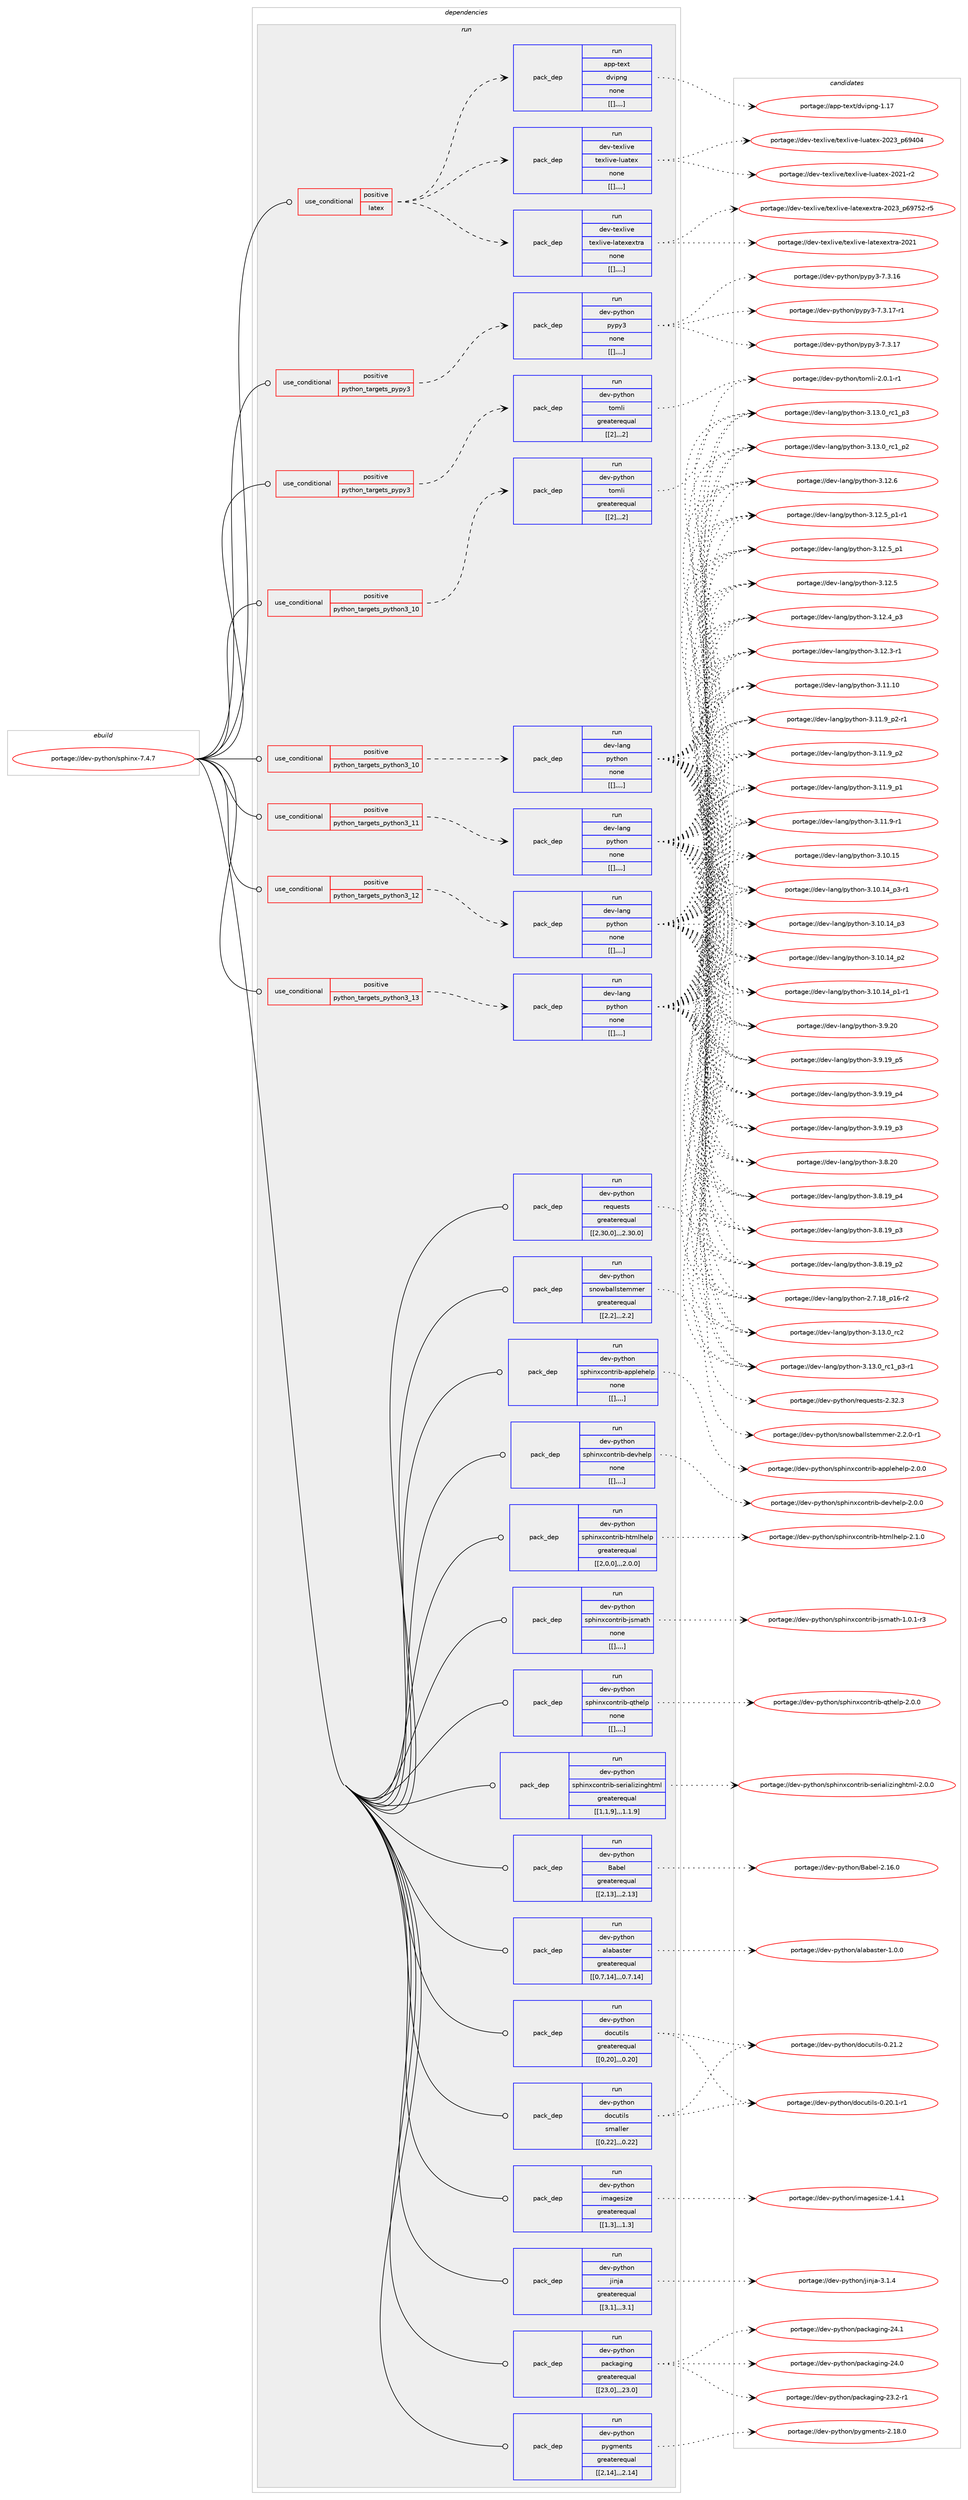 digraph prolog {

# *************
# Graph options
# *************

newrank=true;
concentrate=true;
compound=true;
graph [rankdir=LR,fontname=Helvetica,fontsize=10,ranksep=1.5];#, ranksep=2.5, nodesep=0.2];
edge  [arrowhead=vee];
node  [fontname=Helvetica,fontsize=10];

# **********
# The ebuild
# **********

subgraph cluster_leftcol {
color=gray;
label=<<i>ebuild</i>>;
id [label="portage://dev-python/sphinx-7.4.7", color=red, width=4, href="../dev-python/sphinx-7.4.7.svg"];
}

# ****************
# The dependencies
# ****************

subgraph cluster_midcol {
color=gray;
label=<<i>dependencies</i>>;
subgraph cluster_compile {
fillcolor="#eeeeee";
style=filled;
label=<<i>compile</i>>;
}
subgraph cluster_compileandrun {
fillcolor="#eeeeee";
style=filled;
label=<<i>compile and run</i>>;
}
subgraph cluster_run {
fillcolor="#eeeeee";
style=filled;
label=<<i>run</i>>;
subgraph cond40762 {
dependency165894 [label=<<TABLE BORDER="0" CELLBORDER="1" CELLSPACING="0" CELLPADDING="4"><TR><TD ROWSPAN="3" CELLPADDING="10">use_conditional</TD></TR><TR><TD>positive</TD></TR><TR><TD>latex</TD></TR></TABLE>>, shape=none, color=red];
subgraph pack123871 {
dependency165895 [label=<<TABLE BORDER="0" CELLBORDER="1" CELLSPACING="0" CELLPADDING="4" WIDTH="220"><TR><TD ROWSPAN="6" CELLPADDING="30">pack_dep</TD></TR><TR><TD WIDTH="110">run</TD></TR><TR><TD>dev-texlive</TD></TR><TR><TD>texlive-latexextra</TD></TR><TR><TD>none</TD></TR><TR><TD>[[],,,,]</TD></TR></TABLE>>, shape=none, color=blue];
}
dependency165894:e -> dependency165895:w [weight=20,style="dashed",arrowhead="vee"];
subgraph pack123872 {
dependency165896 [label=<<TABLE BORDER="0" CELLBORDER="1" CELLSPACING="0" CELLPADDING="4" WIDTH="220"><TR><TD ROWSPAN="6" CELLPADDING="30">pack_dep</TD></TR><TR><TD WIDTH="110">run</TD></TR><TR><TD>dev-texlive</TD></TR><TR><TD>texlive-luatex</TD></TR><TR><TD>none</TD></TR><TR><TD>[[],,,,]</TD></TR></TABLE>>, shape=none, color=blue];
}
dependency165894:e -> dependency165896:w [weight=20,style="dashed",arrowhead="vee"];
subgraph pack123873 {
dependency165897 [label=<<TABLE BORDER="0" CELLBORDER="1" CELLSPACING="0" CELLPADDING="4" WIDTH="220"><TR><TD ROWSPAN="6" CELLPADDING="30">pack_dep</TD></TR><TR><TD WIDTH="110">run</TD></TR><TR><TD>app-text</TD></TR><TR><TD>dvipng</TD></TR><TR><TD>none</TD></TR><TR><TD>[[],,,,]</TD></TR></TABLE>>, shape=none, color=blue];
}
dependency165894:e -> dependency165897:w [weight=20,style="dashed",arrowhead="vee"];
}
id:e -> dependency165894:w [weight=20,style="solid",arrowhead="odot"];
subgraph cond40763 {
dependency165898 [label=<<TABLE BORDER="0" CELLBORDER="1" CELLSPACING="0" CELLPADDING="4"><TR><TD ROWSPAN="3" CELLPADDING="10">use_conditional</TD></TR><TR><TD>positive</TD></TR><TR><TD>python_targets_pypy3</TD></TR></TABLE>>, shape=none, color=red];
subgraph pack123874 {
dependency165899 [label=<<TABLE BORDER="0" CELLBORDER="1" CELLSPACING="0" CELLPADDING="4" WIDTH="220"><TR><TD ROWSPAN="6" CELLPADDING="30">pack_dep</TD></TR><TR><TD WIDTH="110">run</TD></TR><TR><TD>dev-python</TD></TR><TR><TD>pypy3</TD></TR><TR><TD>none</TD></TR><TR><TD>[[],,,,]</TD></TR></TABLE>>, shape=none, color=blue];
}
dependency165898:e -> dependency165899:w [weight=20,style="dashed",arrowhead="vee"];
}
id:e -> dependency165898:w [weight=20,style="solid",arrowhead="odot"];
subgraph cond40764 {
dependency165900 [label=<<TABLE BORDER="0" CELLBORDER="1" CELLSPACING="0" CELLPADDING="4"><TR><TD ROWSPAN="3" CELLPADDING="10">use_conditional</TD></TR><TR><TD>positive</TD></TR><TR><TD>python_targets_pypy3</TD></TR></TABLE>>, shape=none, color=red];
subgraph pack123875 {
dependency165901 [label=<<TABLE BORDER="0" CELLBORDER="1" CELLSPACING="0" CELLPADDING="4" WIDTH="220"><TR><TD ROWSPAN="6" CELLPADDING="30">pack_dep</TD></TR><TR><TD WIDTH="110">run</TD></TR><TR><TD>dev-python</TD></TR><TR><TD>tomli</TD></TR><TR><TD>greaterequal</TD></TR><TR><TD>[[2],,,2]</TD></TR></TABLE>>, shape=none, color=blue];
}
dependency165900:e -> dependency165901:w [weight=20,style="dashed",arrowhead="vee"];
}
id:e -> dependency165900:w [weight=20,style="solid",arrowhead="odot"];
subgraph cond40765 {
dependency165902 [label=<<TABLE BORDER="0" CELLBORDER="1" CELLSPACING="0" CELLPADDING="4"><TR><TD ROWSPAN="3" CELLPADDING="10">use_conditional</TD></TR><TR><TD>positive</TD></TR><TR><TD>python_targets_python3_10</TD></TR></TABLE>>, shape=none, color=red];
subgraph pack123876 {
dependency165903 [label=<<TABLE BORDER="0" CELLBORDER="1" CELLSPACING="0" CELLPADDING="4" WIDTH="220"><TR><TD ROWSPAN="6" CELLPADDING="30">pack_dep</TD></TR><TR><TD WIDTH="110">run</TD></TR><TR><TD>dev-lang</TD></TR><TR><TD>python</TD></TR><TR><TD>none</TD></TR><TR><TD>[[],,,,]</TD></TR></TABLE>>, shape=none, color=blue];
}
dependency165902:e -> dependency165903:w [weight=20,style="dashed",arrowhead="vee"];
}
id:e -> dependency165902:w [weight=20,style="solid",arrowhead="odot"];
subgraph cond40766 {
dependency165904 [label=<<TABLE BORDER="0" CELLBORDER="1" CELLSPACING="0" CELLPADDING="4"><TR><TD ROWSPAN="3" CELLPADDING="10">use_conditional</TD></TR><TR><TD>positive</TD></TR><TR><TD>python_targets_python3_10</TD></TR></TABLE>>, shape=none, color=red];
subgraph pack123877 {
dependency165905 [label=<<TABLE BORDER="0" CELLBORDER="1" CELLSPACING="0" CELLPADDING="4" WIDTH="220"><TR><TD ROWSPAN="6" CELLPADDING="30">pack_dep</TD></TR><TR><TD WIDTH="110">run</TD></TR><TR><TD>dev-python</TD></TR><TR><TD>tomli</TD></TR><TR><TD>greaterequal</TD></TR><TR><TD>[[2],,,2]</TD></TR></TABLE>>, shape=none, color=blue];
}
dependency165904:e -> dependency165905:w [weight=20,style="dashed",arrowhead="vee"];
}
id:e -> dependency165904:w [weight=20,style="solid",arrowhead="odot"];
subgraph cond40767 {
dependency165906 [label=<<TABLE BORDER="0" CELLBORDER="1" CELLSPACING="0" CELLPADDING="4"><TR><TD ROWSPAN="3" CELLPADDING="10">use_conditional</TD></TR><TR><TD>positive</TD></TR><TR><TD>python_targets_python3_11</TD></TR></TABLE>>, shape=none, color=red];
subgraph pack123878 {
dependency165907 [label=<<TABLE BORDER="0" CELLBORDER="1" CELLSPACING="0" CELLPADDING="4" WIDTH="220"><TR><TD ROWSPAN="6" CELLPADDING="30">pack_dep</TD></TR><TR><TD WIDTH="110">run</TD></TR><TR><TD>dev-lang</TD></TR><TR><TD>python</TD></TR><TR><TD>none</TD></TR><TR><TD>[[],,,,]</TD></TR></TABLE>>, shape=none, color=blue];
}
dependency165906:e -> dependency165907:w [weight=20,style="dashed",arrowhead="vee"];
}
id:e -> dependency165906:w [weight=20,style="solid",arrowhead="odot"];
subgraph cond40768 {
dependency165908 [label=<<TABLE BORDER="0" CELLBORDER="1" CELLSPACING="0" CELLPADDING="4"><TR><TD ROWSPAN="3" CELLPADDING="10">use_conditional</TD></TR><TR><TD>positive</TD></TR><TR><TD>python_targets_python3_12</TD></TR></TABLE>>, shape=none, color=red];
subgraph pack123879 {
dependency165909 [label=<<TABLE BORDER="0" CELLBORDER="1" CELLSPACING="0" CELLPADDING="4" WIDTH="220"><TR><TD ROWSPAN="6" CELLPADDING="30">pack_dep</TD></TR><TR><TD WIDTH="110">run</TD></TR><TR><TD>dev-lang</TD></TR><TR><TD>python</TD></TR><TR><TD>none</TD></TR><TR><TD>[[],,,,]</TD></TR></TABLE>>, shape=none, color=blue];
}
dependency165908:e -> dependency165909:w [weight=20,style="dashed",arrowhead="vee"];
}
id:e -> dependency165908:w [weight=20,style="solid",arrowhead="odot"];
subgraph cond40769 {
dependency165910 [label=<<TABLE BORDER="0" CELLBORDER="1" CELLSPACING="0" CELLPADDING="4"><TR><TD ROWSPAN="3" CELLPADDING="10">use_conditional</TD></TR><TR><TD>positive</TD></TR><TR><TD>python_targets_python3_13</TD></TR></TABLE>>, shape=none, color=red];
subgraph pack123880 {
dependency165911 [label=<<TABLE BORDER="0" CELLBORDER="1" CELLSPACING="0" CELLPADDING="4" WIDTH="220"><TR><TD ROWSPAN="6" CELLPADDING="30">pack_dep</TD></TR><TR><TD WIDTH="110">run</TD></TR><TR><TD>dev-lang</TD></TR><TR><TD>python</TD></TR><TR><TD>none</TD></TR><TR><TD>[[],,,,]</TD></TR></TABLE>>, shape=none, color=blue];
}
dependency165910:e -> dependency165911:w [weight=20,style="dashed",arrowhead="vee"];
}
id:e -> dependency165910:w [weight=20,style="solid",arrowhead="odot"];
subgraph pack123881 {
dependency165912 [label=<<TABLE BORDER="0" CELLBORDER="1" CELLSPACING="0" CELLPADDING="4" WIDTH="220"><TR><TD ROWSPAN="6" CELLPADDING="30">pack_dep</TD></TR><TR><TD WIDTH="110">run</TD></TR><TR><TD>dev-python</TD></TR><TR><TD>Babel</TD></TR><TR><TD>greaterequal</TD></TR><TR><TD>[[2,13],,,2.13]</TD></TR></TABLE>>, shape=none, color=blue];
}
id:e -> dependency165912:w [weight=20,style="solid",arrowhead="odot"];
subgraph pack123882 {
dependency165913 [label=<<TABLE BORDER="0" CELLBORDER="1" CELLSPACING="0" CELLPADDING="4" WIDTH="220"><TR><TD ROWSPAN="6" CELLPADDING="30">pack_dep</TD></TR><TR><TD WIDTH="110">run</TD></TR><TR><TD>dev-python</TD></TR><TR><TD>alabaster</TD></TR><TR><TD>greaterequal</TD></TR><TR><TD>[[0,7,14],,,0.7.14]</TD></TR></TABLE>>, shape=none, color=blue];
}
id:e -> dependency165913:w [weight=20,style="solid",arrowhead="odot"];
subgraph pack123883 {
dependency165914 [label=<<TABLE BORDER="0" CELLBORDER="1" CELLSPACING="0" CELLPADDING="4" WIDTH="220"><TR><TD ROWSPAN="6" CELLPADDING="30">pack_dep</TD></TR><TR><TD WIDTH="110">run</TD></TR><TR><TD>dev-python</TD></TR><TR><TD>docutils</TD></TR><TR><TD>greaterequal</TD></TR><TR><TD>[[0,20],,,0.20]</TD></TR></TABLE>>, shape=none, color=blue];
}
id:e -> dependency165914:w [weight=20,style="solid",arrowhead="odot"];
subgraph pack123884 {
dependency165915 [label=<<TABLE BORDER="0" CELLBORDER="1" CELLSPACING="0" CELLPADDING="4" WIDTH="220"><TR><TD ROWSPAN="6" CELLPADDING="30">pack_dep</TD></TR><TR><TD WIDTH="110">run</TD></TR><TR><TD>dev-python</TD></TR><TR><TD>docutils</TD></TR><TR><TD>smaller</TD></TR><TR><TD>[[0,22],,,0.22]</TD></TR></TABLE>>, shape=none, color=blue];
}
id:e -> dependency165915:w [weight=20,style="solid",arrowhead="odot"];
subgraph pack123885 {
dependency165916 [label=<<TABLE BORDER="0" CELLBORDER="1" CELLSPACING="0" CELLPADDING="4" WIDTH="220"><TR><TD ROWSPAN="6" CELLPADDING="30">pack_dep</TD></TR><TR><TD WIDTH="110">run</TD></TR><TR><TD>dev-python</TD></TR><TR><TD>imagesize</TD></TR><TR><TD>greaterequal</TD></TR><TR><TD>[[1,3],,,1.3]</TD></TR></TABLE>>, shape=none, color=blue];
}
id:e -> dependency165916:w [weight=20,style="solid",arrowhead="odot"];
subgraph pack123886 {
dependency165917 [label=<<TABLE BORDER="0" CELLBORDER="1" CELLSPACING="0" CELLPADDING="4" WIDTH="220"><TR><TD ROWSPAN="6" CELLPADDING="30">pack_dep</TD></TR><TR><TD WIDTH="110">run</TD></TR><TR><TD>dev-python</TD></TR><TR><TD>jinja</TD></TR><TR><TD>greaterequal</TD></TR><TR><TD>[[3,1],,,3.1]</TD></TR></TABLE>>, shape=none, color=blue];
}
id:e -> dependency165917:w [weight=20,style="solid",arrowhead="odot"];
subgraph pack123887 {
dependency165918 [label=<<TABLE BORDER="0" CELLBORDER="1" CELLSPACING="0" CELLPADDING="4" WIDTH="220"><TR><TD ROWSPAN="6" CELLPADDING="30">pack_dep</TD></TR><TR><TD WIDTH="110">run</TD></TR><TR><TD>dev-python</TD></TR><TR><TD>packaging</TD></TR><TR><TD>greaterequal</TD></TR><TR><TD>[[23,0],,,23.0]</TD></TR></TABLE>>, shape=none, color=blue];
}
id:e -> dependency165918:w [weight=20,style="solid",arrowhead="odot"];
subgraph pack123888 {
dependency165919 [label=<<TABLE BORDER="0" CELLBORDER="1" CELLSPACING="0" CELLPADDING="4" WIDTH="220"><TR><TD ROWSPAN="6" CELLPADDING="30">pack_dep</TD></TR><TR><TD WIDTH="110">run</TD></TR><TR><TD>dev-python</TD></TR><TR><TD>pygments</TD></TR><TR><TD>greaterequal</TD></TR><TR><TD>[[2,14],,,2.14]</TD></TR></TABLE>>, shape=none, color=blue];
}
id:e -> dependency165919:w [weight=20,style="solid",arrowhead="odot"];
subgraph pack123889 {
dependency165920 [label=<<TABLE BORDER="0" CELLBORDER="1" CELLSPACING="0" CELLPADDING="4" WIDTH="220"><TR><TD ROWSPAN="6" CELLPADDING="30">pack_dep</TD></TR><TR><TD WIDTH="110">run</TD></TR><TR><TD>dev-python</TD></TR><TR><TD>requests</TD></TR><TR><TD>greaterequal</TD></TR><TR><TD>[[2,30,0],,,2.30.0]</TD></TR></TABLE>>, shape=none, color=blue];
}
id:e -> dependency165920:w [weight=20,style="solid",arrowhead="odot"];
subgraph pack123890 {
dependency165921 [label=<<TABLE BORDER="0" CELLBORDER="1" CELLSPACING="0" CELLPADDING="4" WIDTH="220"><TR><TD ROWSPAN="6" CELLPADDING="30">pack_dep</TD></TR><TR><TD WIDTH="110">run</TD></TR><TR><TD>dev-python</TD></TR><TR><TD>snowballstemmer</TD></TR><TR><TD>greaterequal</TD></TR><TR><TD>[[2,2],,,2.2]</TD></TR></TABLE>>, shape=none, color=blue];
}
id:e -> dependency165921:w [weight=20,style="solid",arrowhead="odot"];
subgraph pack123891 {
dependency165922 [label=<<TABLE BORDER="0" CELLBORDER="1" CELLSPACING="0" CELLPADDING="4" WIDTH="220"><TR><TD ROWSPAN="6" CELLPADDING="30">pack_dep</TD></TR><TR><TD WIDTH="110">run</TD></TR><TR><TD>dev-python</TD></TR><TR><TD>sphinxcontrib-applehelp</TD></TR><TR><TD>none</TD></TR><TR><TD>[[],,,,]</TD></TR></TABLE>>, shape=none, color=blue];
}
id:e -> dependency165922:w [weight=20,style="solid",arrowhead="odot"];
subgraph pack123892 {
dependency165923 [label=<<TABLE BORDER="0" CELLBORDER="1" CELLSPACING="0" CELLPADDING="4" WIDTH="220"><TR><TD ROWSPAN="6" CELLPADDING="30">pack_dep</TD></TR><TR><TD WIDTH="110">run</TD></TR><TR><TD>dev-python</TD></TR><TR><TD>sphinxcontrib-devhelp</TD></TR><TR><TD>none</TD></TR><TR><TD>[[],,,,]</TD></TR></TABLE>>, shape=none, color=blue];
}
id:e -> dependency165923:w [weight=20,style="solid",arrowhead="odot"];
subgraph pack123893 {
dependency165924 [label=<<TABLE BORDER="0" CELLBORDER="1" CELLSPACING="0" CELLPADDING="4" WIDTH="220"><TR><TD ROWSPAN="6" CELLPADDING="30">pack_dep</TD></TR><TR><TD WIDTH="110">run</TD></TR><TR><TD>dev-python</TD></TR><TR><TD>sphinxcontrib-htmlhelp</TD></TR><TR><TD>greaterequal</TD></TR><TR><TD>[[2,0,0],,,2.0.0]</TD></TR></TABLE>>, shape=none, color=blue];
}
id:e -> dependency165924:w [weight=20,style="solid",arrowhead="odot"];
subgraph pack123894 {
dependency165925 [label=<<TABLE BORDER="0" CELLBORDER="1" CELLSPACING="0" CELLPADDING="4" WIDTH="220"><TR><TD ROWSPAN="6" CELLPADDING="30">pack_dep</TD></TR><TR><TD WIDTH="110">run</TD></TR><TR><TD>dev-python</TD></TR><TR><TD>sphinxcontrib-jsmath</TD></TR><TR><TD>none</TD></TR><TR><TD>[[],,,,]</TD></TR></TABLE>>, shape=none, color=blue];
}
id:e -> dependency165925:w [weight=20,style="solid",arrowhead="odot"];
subgraph pack123895 {
dependency165926 [label=<<TABLE BORDER="0" CELLBORDER="1" CELLSPACING="0" CELLPADDING="4" WIDTH="220"><TR><TD ROWSPAN="6" CELLPADDING="30">pack_dep</TD></TR><TR><TD WIDTH="110">run</TD></TR><TR><TD>dev-python</TD></TR><TR><TD>sphinxcontrib-qthelp</TD></TR><TR><TD>none</TD></TR><TR><TD>[[],,,,]</TD></TR></TABLE>>, shape=none, color=blue];
}
id:e -> dependency165926:w [weight=20,style="solid",arrowhead="odot"];
subgraph pack123896 {
dependency165927 [label=<<TABLE BORDER="0" CELLBORDER="1" CELLSPACING="0" CELLPADDING="4" WIDTH="220"><TR><TD ROWSPAN="6" CELLPADDING="30">pack_dep</TD></TR><TR><TD WIDTH="110">run</TD></TR><TR><TD>dev-python</TD></TR><TR><TD>sphinxcontrib-serializinghtml</TD></TR><TR><TD>greaterequal</TD></TR><TR><TD>[[1,1,9],,,1.1.9]</TD></TR></TABLE>>, shape=none, color=blue];
}
id:e -> dependency165927:w [weight=20,style="solid",arrowhead="odot"];
}
}

# **************
# The candidates
# **************

subgraph cluster_choices {
rank=same;
color=gray;
label=<<i>candidates</i>>;

subgraph choice123871 {
color=black;
nodesep=1;
choice100101118451161011201081051181014711610112010810511810145108971161011201011201161149745504850519511254575553504511453 [label="portage://dev-texlive/texlive-latexextra-2023_p69752-r5", color=red, width=4,href="../dev-texlive/texlive-latexextra-2023_p69752-r5.svg"];
choice10010111845116101120108105118101471161011201081051181014510897116101120101120116114974550485049 [label="portage://dev-texlive/texlive-latexextra-2021", color=red, width=4,href="../dev-texlive/texlive-latexextra-2021.svg"];
dependency165895:e -> choice100101118451161011201081051181014711610112010810511810145108971161011201011201161149745504850519511254575553504511453:w [style=dotted,weight="100"];
dependency165895:e -> choice10010111845116101120108105118101471161011201081051181014510897116101120101120116114974550485049:w [style=dotted,weight="100"];
}
subgraph choice123872 {
color=black;
nodesep=1;
choice100101118451161011201081051181014711610112010810511810145108117971161011204550485051951125457524852 [label="portage://dev-texlive/texlive-luatex-2023_p69404", color=red, width=4,href="../dev-texlive/texlive-luatex-2023_p69404.svg"];
choice1001011184511610112010810511810147116101120108105118101451081179711610112045504850494511450 [label="portage://dev-texlive/texlive-luatex-2021-r2", color=red, width=4,href="../dev-texlive/texlive-luatex-2021-r2.svg"];
dependency165896:e -> choice100101118451161011201081051181014711610112010810511810145108117971161011204550485051951125457524852:w [style=dotted,weight="100"];
dependency165896:e -> choice1001011184511610112010810511810147116101120108105118101451081179711610112045504850494511450:w [style=dotted,weight="100"];
}
subgraph choice123873 {
color=black;
nodesep=1;
choice9711211245116101120116471001181051121101034549464955 [label="portage://app-text/dvipng-1.17", color=red, width=4,href="../app-text/dvipng-1.17.svg"];
dependency165897:e -> choice9711211245116101120116471001181051121101034549464955:w [style=dotted,weight="100"];
}
subgraph choice123874 {
color=black;
nodesep=1;
choice100101118451121211161041111104711212111212151455546514649554511449 [label="portage://dev-python/pypy3-7.3.17-r1", color=red, width=4,href="../dev-python/pypy3-7.3.17-r1.svg"];
choice10010111845112121116104111110471121211121215145554651464955 [label="portage://dev-python/pypy3-7.3.17", color=red, width=4,href="../dev-python/pypy3-7.3.17.svg"];
choice10010111845112121116104111110471121211121215145554651464954 [label="portage://dev-python/pypy3-7.3.16", color=red, width=4,href="../dev-python/pypy3-7.3.16.svg"];
dependency165899:e -> choice100101118451121211161041111104711212111212151455546514649554511449:w [style=dotted,weight="100"];
dependency165899:e -> choice10010111845112121116104111110471121211121215145554651464955:w [style=dotted,weight="100"];
dependency165899:e -> choice10010111845112121116104111110471121211121215145554651464954:w [style=dotted,weight="100"];
}
subgraph choice123875 {
color=black;
nodesep=1;
choice10010111845112121116104111110471161111091081054550464846494511449 [label="portage://dev-python/tomli-2.0.1-r1", color=red, width=4,href="../dev-python/tomli-2.0.1-r1.svg"];
dependency165901:e -> choice10010111845112121116104111110471161111091081054550464846494511449:w [style=dotted,weight="100"];
}
subgraph choice123876 {
color=black;
nodesep=1;
choice10010111845108971101034711212111610411111045514649514648951149950 [label="portage://dev-lang/python-3.13.0_rc2", color=red, width=4,href="../dev-lang/python-3.13.0_rc2.svg"];
choice1001011184510897110103471121211161041111104551464951464895114994995112514511449 [label="portage://dev-lang/python-3.13.0_rc1_p3-r1", color=red, width=4,href="../dev-lang/python-3.13.0_rc1_p3-r1.svg"];
choice100101118451089711010347112121116104111110455146495146489511499499511251 [label="portage://dev-lang/python-3.13.0_rc1_p3", color=red, width=4,href="../dev-lang/python-3.13.0_rc1_p3.svg"];
choice100101118451089711010347112121116104111110455146495146489511499499511250 [label="portage://dev-lang/python-3.13.0_rc1_p2", color=red, width=4,href="../dev-lang/python-3.13.0_rc1_p2.svg"];
choice10010111845108971101034711212111610411111045514649504654 [label="portage://dev-lang/python-3.12.6", color=red, width=4,href="../dev-lang/python-3.12.6.svg"];
choice1001011184510897110103471121211161041111104551464950465395112494511449 [label="portage://dev-lang/python-3.12.5_p1-r1", color=red, width=4,href="../dev-lang/python-3.12.5_p1-r1.svg"];
choice100101118451089711010347112121116104111110455146495046539511249 [label="portage://dev-lang/python-3.12.5_p1", color=red, width=4,href="../dev-lang/python-3.12.5_p1.svg"];
choice10010111845108971101034711212111610411111045514649504653 [label="portage://dev-lang/python-3.12.5", color=red, width=4,href="../dev-lang/python-3.12.5.svg"];
choice100101118451089711010347112121116104111110455146495046529511251 [label="portage://dev-lang/python-3.12.4_p3", color=red, width=4,href="../dev-lang/python-3.12.4_p3.svg"];
choice100101118451089711010347112121116104111110455146495046514511449 [label="portage://dev-lang/python-3.12.3-r1", color=red, width=4,href="../dev-lang/python-3.12.3-r1.svg"];
choice1001011184510897110103471121211161041111104551464949464948 [label="portage://dev-lang/python-3.11.10", color=red, width=4,href="../dev-lang/python-3.11.10.svg"];
choice1001011184510897110103471121211161041111104551464949465795112504511449 [label="portage://dev-lang/python-3.11.9_p2-r1", color=red, width=4,href="../dev-lang/python-3.11.9_p2-r1.svg"];
choice100101118451089711010347112121116104111110455146494946579511250 [label="portage://dev-lang/python-3.11.9_p2", color=red, width=4,href="../dev-lang/python-3.11.9_p2.svg"];
choice100101118451089711010347112121116104111110455146494946579511249 [label="portage://dev-lang/python-3.11.9_p1", color=red, width=4,href="../dev-lang/python-3.11.9_p1.svg"];
choice100101118451089711010347112121116104111110455146494946574511449 [label="portage://dev-lang/python-3.11.9-r1", color=red, width=4,href="../dev-lang/python-3.11.9-r1.svg"];
choice1001011184510897110103471121211161041111104551464948464953 [label="portage://dev-lang/python-3.10.15", color=red, width=4,href="../dev-lang/python-3.10.15.svg"];
choice100101118451089711010347112121116104111110455146494846495295112514511449 [label="portage://dev-lang/python-3.10.14_p3-r1", color=red, width=4,href="../dev-lang/python-3.10.14_p3-r1.svg"];
choice10010111845108971101034711212111610411111045514649484649529511251 [label="portage://dev-lang/python-3.10.14_p3", color=red, width=4,href="../dev-lang/python-3.10.14_p3.svg"];
choice10010111845108971101034711212111610411111045514649484649529511250 [label="portage://dev-lang/python-3.10.14_p2", color=red, width=4,href="../dev-lang/python-3.10.14_p2.svg"];
choice100101118451089711010347112121116104111110455146494846495295112494511449 [label="portage://dev-lang/python-3.10.14_p1-r1", color=red, width=4,href="../dev-lang/python-3.10.14_p1-r1.svg"];
choice10010111845108971101034711212111610411111045514657465048 [label="portage://dev-lang/python-3.9.20", color=red, width=4,href="../dev-lang/python-3.9.20.svg"];
choice100101118451089711010347112121116104111110455146574649579511253 [label="portage://dev-lang/python-3.9.19_p5", color=red, width=4,href="../dev-lang/python-3.9.19_p5.svg"];
choice100101118451089711010347112121116104111110455146574649579511252 [label="portage://dev-lang/python-3.9.19_p4", color=red, width=4,href="../dev-lang/python-3.9.19_p4.svg"];
choice100101118451089711010347112121116104111110455146574649579511251 [label="portage://dev-lang/python-3.9.19_p3", color=red, width=4,href="../dev-lang/python-3.9.19_p3.svg"];
choice10010111845108971101034711212111610411111045514656465048 [label="portage://dev-lang/python-3.8.20", color=red, width=4,href="../dev-lang/python-3.8.20.svg"];
choice100101118451089711010347112121116104111110455146564649579511252 [label="portage://dev-lang/python-3.8.19_p4", color=red, width=4,href="../dev-lang/python-3.8.19_p4.svg"];
choice100101118451089711010347112121116104111110455146564649579511251 [label="portage://dev-lang/python-3.8.19_p3", color=red, width=4,href="../dev-lang/python-3.8.19_p3.svg"];
choice100101118451089711010347112121116104111110455146564649579511250 [label="portage://dev-lang/python-3.8.19_p2", color=red, width=4,href="../dev-lang/python-3.8.19_p2.svg"];
choice100101118451089711010347112121116104111110455046554649569511249544511450 [label="portage://dev-lang/python-2.7.18_p16-r2", color=red, width=4,href="../dev-lang/python-2.7.18_p16-r2.svg"];
dependency165903:e -> choice10010111845108971101034711212111610411111045514649514648951149950:w [style=dotted,weight="100"];
dependency165903:e -> choice1001011184510897110103471121211161041111104551464951464895114994995112514511449:w [style=dotted,weight="100"];
dependency165903:e -> choice100101118451089711010347112121116104111110455146495146489511499499511251:w [style=dotted,weight="100"];
dependency165903:e -> choice100101118451089711010347112121116104111110455146495146489511499499511250:w [style=dotted,weight="100"];
dependency165903:e -> choice10010111845108971101034711212111610411111045514649504654:w [style=dotted,weight="100"];
dependency165903:e -> choice1001011184510897110103471121211161041111104551464950465395112494511449:w [style=dotted,weight="100"];
dependency165903:e -> choice100101118451089711010347112121116104111110455146495046539511249:w [style=dotted,weight="100"];
dependency165903:e -> choice10010111845108971101034711212111610411111045514649504653:w [style=dotted,weight="100"];
dependency165903:e -> choice100101118451089711010347112121116104111110455146495046529511251:w [style=dotted,weight="100"];
dependency165903:e -> choice100101118451089711010347112121116104111110455146495046514511449:w [style=dotted,weight="100"];
dependency165903:e -> choice1001011184510897110103471121211161041111104551464949464948:w [style=dotted,weight="100"];
dependency165903:e -> choice1001011184510897110103471121211161041111104551464949465795112504511449:w [style=dotted,weight="100"];
dependency165903:e -> choice100101118451089711010347112121116104111110455146494946579511250:w [style=dotted,weight="100"];
dependency165903:e -> choice100101118451089711010347112121116104111110455146494946579511249:w [style=dotted,weight="100"];
dependency165903:e -> choice100101118451089711010347112121116104111110455146494946574511449:w [style=dotted,weight="100"];
dependency165903:e -> choice1001011184510897110103471121211161041111104551464948464953:w [style=dotted,weight="100"];
dependency165903:e -> choice100101118451089711010347112121116104111110455146494846495295112514511449:w [style=dotted,weight="100"];
dependency165903:e -> choice10010111845108971101034711212111610411111045514649484649529511251:w [style=dotted,weight="100"];
dependency165903:e -> choice10010111845108971101034711212111610411111045514649484649529511250:w [style=dotted,weight="100"];
dependency165903:e -> choice100101118451089711010347112121116104111110455146494846495295112494511449:w [style=dotted,weight="100"];
dependency165903:e -> choice10010111845108971101034711212111610411111045514657465048:w [style=dotted,weight="100"];
dependency165903:e -> choice100101118451089711010347112121116104111110455146574649579511253:w [style=dotted,weight="100"];
dependency165903:e -> choice100101118451089711010347112121116104111110455146574649579511252:w [style=dotted,weight="100"];
dependency165903:e -> choice100101118451089711010347112121116104111110455146574649579511251:w [style=dotted,weight="100"];
dependency165903:e -> choice10010111845108971101034711212111610411111045514656465048:w [style=dotted,weight="100"];
dependency165903:e -> choice100101118451089711010347112121116104111110455146564649579511252:w [style=dotted,weight="100"];
dependency165903:e -> choice100101118451089711010347112121116104111110455146564649579511251:w [style=dotted,weight="100"];
dependency165903:e -> choice100101118451089711010347112121116104111110455146564649579511250:w [style=dotted,weight="100"];
dependency165903:e -> choice100101118451089711010347112121116104111110455046554649569511249544511450:w [style=dotted,weight="100"];
}
subgraph choice123877 {
color=black;
nodesep=1;
choice10010111845112121116104111110471161111091081054550464846494511449 [label="portage://dev-python/tomli-2.0.1-r1", color=red, width=4,href="../dev-python/tomli-2.0.1-r1.svg"];
dependency165905:e -> choice10010111845112121116104111110471161111091081054550464846494511449:w [style=dotted,weight="100"];
}
subgraph choice123878 {
color=black;
nodesep=1;
choice10010111845108971101034711212111610411111045514649514648951149950 [label="portage://dev-lang/python-3.13.0_rc2", color=red, width=4,href="../dev-lang/python-3.13.0_rc2.svg"];
choice1001011184510897110103471121211161041111104551464951464895114994995112514511449 [label="portage://dev-lang/python-3.13.0_rc1_p3-r1", color=red, width=4,href="../dev-lang/python-3.13.0_rc1_p3-r1.svg"];
choice100101118451089711010347112121116104111110455146495146489511499499511251 [label="portage://dev-lang/python-3.13.0_rc1_p3", color=red, width=4,href="../dev-lang/python-3.13.0_rc1_p3.svg"];
choice100101118451089711010347112121116104111110455146495146489511499499511250 [label="portage://dev-lang/python-3.13.0_rc1_p2", color=red, width=4,href="../dev-lang/python-3.13.0_rc1_p2.svg"];
choice10010111845108971101034711212111610411111045514649504654 [label="portage://dev-lang/python-3.12.6", color=red, width=4,href="../dev-lang/python-3.12.6.svg"];
choice1001011184510897110103471121211161041111104551464950465395112494511449 [label="portage://dev-lang/python-3.12.5_p1-r1", color=red, width=4,href="../dev-lang/python-3.12.5_p1-r1.svg"];
choice100101118451089711010347112121116104111110455146495046539511249 [label="portage://dev-lang/python-3.12.5_p1", color=red, width=4,href="../dev-lang/python-3.12.5_p1.svg"];
choice10010111845108971101034711212111610411111045514649504653 [label="portage://dev-lang/python-3.12.5", color=red, width=4,href="../dev-lang/python-3.12.5.svg"];
choice100101118451089711010347112121116104111110455146495046529511251 [label="portage://dev-lang/python-3.12.4_p3", color=red, width=4,href="../dev-lang/python-3.12.4_p3.svg"];
choice100101118451089711010347112121116104111110455146495046514511449 [label="portage://dev-lang/python-3.12.3-r1", color=red, width=4,href="../dev-lang/python-3.12.3-r1.svg"];
choice1001011184510897110103471121211161041111104551464949464948 [label="portage://dev-lang/python-3.11.10", color=red, width=4,href="../dev-lang/python-3.11.10.svg"];
choice1001011184510897110103471121211161041111104551464949465795112504511449 [label="portage://dev-lang/python-3.11.9_p2-r1", color=red, width=4,href="../dev-lang/python-3.11.9_p2-r1.svg"];
choice100101118451089711010347112121116104111110455146494946579511250 [label="portage://dev-lang/python-3.11.9_p2", color=red, width=4,href="../dev-lang/python-3.11.9_p2.svg"];
choice100101118451089711010347112121116104111110455146494946579511249 [label="portage://dev-lang/python-3.11.9_p1", color=red, width=4,href="../dev-lang/python-3.11.9_p1.svg"];
choice100101118451089711010347112121116104111110455146494946574511449 [label="portage://dev-lang/python-3.11.9-r1", color=red, width=4,href="../dev-lang/python-3.11.9-r1.svg"];
choice1001011184510897110103471121211161041111104551464948464953 [label="portage://dev-lang/python-3.10.15", color=red, width=4,href="../dev-lang/python-3.10.15.svg"];
choice100101118451089711010347112121116104111110455146494846495295112514511449 [label="portage://dev-lang/python-3.10.14_p3-r1", color=red, width=4,href="../dev-lang/python-3.10.14_p3-r1.svg"];
choice10010111845108971101034711212111610411111045514649484649529511251 [label="portage://dev-lang/python-3.10.14_p3", color=red, width=4,href="../dev-lang/python-3.10.14_p3.svg"];
choice10010111845108971101034711212111610411111045514649484649529511250 [label="portage://dev-lang/python-3.10.14_p2", color=red, width=4,href="../dev-lang/python-3.10.14_p2.svg"];
choice100101118451089711010347112121116104111110455146494846495295112494511449 [label="portage://dev-lang/python-3.10.14_p1-r1", color=red, width=4,href="../dev-lang/python-3.10.14_p1-r1.svg"];
choice10010111845108971101034711212111610411111045514657465048 [label="portage://dev-lang/python-3.9.20", color=red, width=4,href="../dev-lang/python-3.9.20.svg"];
choice100101118451089711010347112121116104111110455146574649579511253 [label="portage://dev-lang/python-3.9.19_p5", color=red, width=4,href="../dev-lang/python-3.9.19_p5.svg"];
choice100101118451089711010347112121116104111110455146574649579511252 [label="portage://dev-lang/python-3.9.19_p4", color=red, width=4,href="../dev-lang/python-3.9.19_p4.svg"];
choice100101118451089711010347112121116104111110455146574649579511251 [label="portage://dev-lang/python-3.9.19_p3", color=red, width=4,href="../dev-lang/python-3.9.19_p3.svg"];
choice10010111845108971101034711212111610411111045514656465048 [label="portage://dev-lang/python-3.8.20", color=red, width=4,href="../dev-lang/python-3.8.20.svg"];
choice100101118451089711010347112121116104111110455146564649579511252 [label="portage://dev-lang/python-3.8.19_p4", color=red, width=4,href="../dev-lang/python-3.8.19_p4.svg"];
choice100101118451089711010347112121116104111110455146564649579511251 [label="portage://dev-lang/python-3.8.19_p3", color=red, width=4,href="../dev-lang/python-3.8.19_p3.svg"];
choice100101118451089711010347112121116104111110455146564649579511250 [label="portage://dev-lang/python-3.8.19_p2", color=red, width=4,href="../dev-lang/python-3.8.19_p2.svg"];
choice100101118451089711010347112121116104111110455046554649569511249544511450 [label="portage://dev-lang/python-2.7.18_p16-r2", color=red, width=4,href="../dev-lang/python-2.7.18_p16-r2.svg"];
dependency165907:e -> choice10010111845108971101034711212111610411111045514649514648951149950:w [style=dotted,weight="100"];
dependency165907:e -> choice1001011184510897110103471121211161041111104551464951464895114994995112514511449:w [style=dotted,weight="100"];
dependency165907:e -> choice100101118451089711010347112121116104111110455146495146489511499499511251:w [style=dotted,weight="100"];
dependency165907:e -> choice100101118451089711010347112121116104111110455146495146489511499499511250:w [style=dotted,weight="100"];
dependency165907:e -> choice10010111845108971101034711212111610411111045514649504654:w [style=dotted,weight="100"];
dependency165907:e -> choice1001011184510897110103471121211161041111104551464950465395112494511449:w [style=dotted,weight="100"];
dependency165907:e -> choice100101118451089711010347112121116104111110455146495046539511249:w [style=dotted,weight="100"];
dependency165907:e -> choice10010111845108971101034711212111610411111045514649504653:w [style=dotted,weight="100"];
dependency165907:e -> choice100101118451089711010347112121116104111110455146495046529511251:w [style=dotted,weight="100"];
dependency165907:e -> choice100101118451089711010347112121116104111110455146495046514511449:w [style=dotted,weight="100"];
dependency165907:e -> choice1001011184510897110103471121211161041111104551464949464948:w [style=dotted,weight="100"];
dependency165907:e -> choice1001011184510897110103471121211161041111104551464949465795112504511449:w [style=dotted,weight="100"];
dependency165907:e -> choice100101118451089711010347112121116104111110455146494946579511250:w [style=dotted,weight="100"];
dependency165907:e -> choice100101118451089711010347112121116104111110455146494946579511249:w [style=dotted,weight="100"];
dependency165907:e -> choice100101118451089711010347112121116104111110455146494946574511449:w [style=dotted,weight="100"];
dependency165907:e -> choice1001011184510897110103471121211161041111104551464948464953:w [style=dotted,weight="100"];
dependency165907:e -> choice100101118451089711010347112121116104111110455146494846495295112514511449:w [style=dotted,weight="100"];
dependency165907:e -> choice10010111845108971101034711212111610411111045514649484649529511251:w [style=dotted,weight="100"];
dependency165907:e -> choice10010111845108971101034711212111610411111045514649484649529511250:w [style=dotted,weight="100"];
dependency165907:e -> choice100101118451089711010347112121116104111110455146494846495295112494511449:w [style=dotted,weight="100"];
dependency165907:e -> choice10010111845108971101034711212111610411111045514657465048:w [style=dotted,weight="100"];
dependency165907:e -> choice100101118451089711010347112121116104111110455146574649579511253:w [style=dotted,weight="100"];
dependency165907:e -> choice100101118451089711010347112121116104111110455146574649579511252:w [style=dotted,weight="100"];
dependency165907:e -> choice100101118451089711010347112121116104111110455146574649579511251:w [style=dotted,weight="100"];
dependency165907:e -> choice10010111845108971101034711212111610411111045514656465048:w [style=dotted,weight="100"];
dependency165907:e -> choice100101118451089711010347112121116104111110455146564649579511252:w [style=dotted,weight="100"];
dependency165907:e -> choice100101118451089711010347112121116104111110455146564649579511251:w [style=dotted,weight="100"];
dependency165907:e -> choice100101118451089711010347112121116104111110455146564649579511250:w [style=dotted,weight="100"];
dependency165907:e -> choice100101118451089711010347112121116104111110455046554649569511249544511450:w [style=dotted,weight="100"];
}
subgraph choice123879 {
color=black;
nodesep=1;
choice10010111845108971101034711212111610411111045514649514648951149950 [label="portage://dev-lang/python-3.13.0_rc2", color=red, width=4,href="../dev-lang/python-3.13.0_rc2.svg"];
choice1001011184510897110103471121211161041111104551464951464895114994995112514511449 [label="portage://dev-lang/python-3.13.0_rc1_p3-r1", color=red, width=4,href="../dev-lang/python-3.13.0_rc1_p3-r1.svg"];
choice100101118451089711010347112121116104111110455146495146489511499499511251 [label="portage://dev-lang/python-3.13.0_rc1_p3", color=red, width=4,href="../dev-lang/python-3.13.0_rc1_p3.svg"];
choice100101118451089711010347112121116104111110455146495146489511499499511250 [label="portage://dev-lang/python-3.13.0_rc1_p2", color=red, width=4,href="../dev-lang/python-3.13.0_rc1_p2.svg"];
choice10010111845108971101034711212111610411111045514649504654 [label="portage://dev-lang/python-3.12.6", color=red, width=4,href="../dev-lang/python-3.12.6.svg"];
choice1001011184510897110103471121211161041111104551464950465395112494511449 [label="portage://dev-lang/python-3.12.5_p1-r1", color=red, width=4,href="../dev-lang/python-3.12.5_p1-r1.svg"];
choice100101118451089711010347112121116104111110455146495046539511249 [label="portage://dev-lang/python-3.12.5_p1", color=red, width=4,href="../dev-lang/python-3.12.5_p1.svg"];
choice10010111845108971101034711212111610411111045514649504653 [label="portage://dev-lang/python-3.12.5", color=red, width=4,href="../dev-lang/python-3.12.5.svg"];
choice100101118451089711010347112121116104111110455146495046529511251 [label="portage://dev-lang/python-3.12.4_p3", color=red, width=4,href="../dev-lang/python-3.12.4_p3.svg"];
choice100101118451089711010347112121116104111110455146495046514511449 [label="portage://dev-lang/python-3.12.3-r1", color=red, width=4,href="../dev-lang/python-3.12.3-r1.svg"];
choice1001011184510897110103471121211161041111104551464949464948 [label="portage://dev-lang/python-3.11.10", color=red, width=4,href="../dev-lang/python-3.11.10.svg"];
choice1001011184510897110103471121211161041111104551464949465795112504511449 [label="portage://dev-lang/python-3.11.9_p2-r1", color=red, width=4,href="../dev-lang/python-3.11.9_p2-r1.svg"];
choice100101118451089711010347112121116104111110455146494946579511250 [label="portage://dev-lang/python-3.11.9_p2", color=red, width=4,href="../dev-lang/python-3.11.9_p2.svg"];
choice100101118451089711010347112121116104111110455146494946579511249 [label="portage://dev-lang/python-3.11.9_p1", color=red, width=4,href="../dev-lang/python-3.11.9_p1.svg"];
choice100101118451089711010347112121116104111110455146494946574511449 [label="portage://dev-lang/python-3.11.9-r1", color=red, width=4,href="../dev-lang/python-3.11.9-r1.svg"];
choice1001011184510897110103471121211161041111104551464948464953 [label="portage://dev-lang/python-3.10.15", color=red, width=4,href="../dev-lang/python-3.10.15.svg"];
choice100101118451089711010347112121116104111110455146494846495295112514511449 [label="portage://dev-lang/python-3.10.14_p3-r1", color=red, width=4,href="../dev-lang/python-3.10.14_p3-r1.svg"];
choice10010111845108971101034711212111610411111045514649484649529511251 [label="portage://dev-lang/python-3.10.14_p3", color=red, width=4,href="../dev-lang/python-3.10.14_p3.svg"];
choice10010111845108971101034711212111610411111045514649484649529511250 [label="portage://dev-lang/python-3.10.14_p2", color=red, width=4,href="../dev-lang/python-3.10.14_p2.svg"];
choice100101118451089711010347112121116104111110455146494846495295112494511449 [label="portage://dev-lang/python-3.10.14_p1-r1", color=red, width=4,href="../dev-lang/python-3.10.14_p1-r1.svg"];
choice10010111845108971101034711212111610411111045514657465048 [label="portage://dev-lang/python-3.9.20", color=red, width=4,href="../dev-lang/python-3.9.20.svg"];
choice100101118451089711010347112121116104111110455146574649579511253 [label="portage://dev-lang/python-3.9.19_p5", color=red, width=4,href="../dev-lang/python-3.9.19_p5.svg"];
choice100101118451089711010347112121116104111110455146574649579511252 [label="portage://dev-lang/python-3.9.19_p4", color=red, width=4,href="../dev-lang/python-3.9.19_p4.svg"];
choice100101118451089711010347112121116104111110455146574649579511251 [label="portage://dev-lang/python-3.9.19_p3", color=red, width=4,href="../dev-lang/python-3.9.19_p3.svg"];
choice10010111845108971101034711212111610411111045514656465048 [label="portage://dev-lang/python-3.8.20", color=red, width=4,href="../dev-lang/python-3.8.20.svg"];
choice100101118451089711010347112121116104111110455146564649579511252 [label="portage://dev-lang/python-3.8.19_p4", color=red, width=4,href="../dev-lang/python-3.8.19_p4.svg"];
choice100101118451089711010347112121116104111110455146564649579511251 [label="portage://dev-lang/python-3.8.19_p3", color=red, width=4,href="../dev-lang/python-3.8.19_p3.svg"];
choice100101118451089711010347112121116104111110455146564649579511250 [label="portage://dev-lang/python-3.8.19_p2", color=red, width=4,href="../dev-lang/python-3.8.19_p2.svg"];
choice100101118451089711010347112121116104111110455046554649569511249544511450 [label="portage://dev-lang/python-2.7.18_p16-r2", color=red, width=4,href="../dev-lang/python-2.7.18_p16-r2.svg"];
dependency165909:e -> choice10010111845108971101034711212111610411111045514649514648951149950:w [style=dotted,weight="100"];
dependency165909:e -> choice1001011184510897110103471121211161041111104551464951464895114994995112514511449:w [style=dotted,weight="100"];
dependency165909:e -> choice100101118451089711010347112121116104111110455146495146489511499499511251:w [style=dotted,weight="100"];
dependency165909:e -> choice100101118451089711010347112121116104111110455146495146489511499499511250:w [style=dotted,weight="100"];
dependency165909:e -> choice10010111845108971101034711212111610411111045514649504654:w [style=dotted,weight="100"];
dependency165909:e -> choice1001011184510897110103471121211161041111104551464950465395112494511449:w [style=dotted,weight="100"];
dependency165909:e -> choice100101118451089711010347112121116104111110455146495046539511249:w [style=dotted,weight="100"];
dependency165909:e -> choice10010111845108971101034711212111610411111045514649504653:w [style=dotted,weight="100"];
dependency165909:e -> choice100101118451089711010347112121116104111110455146495046529511251:w [style=dotted,weight="100"];
dependency165909:e -> choice100101118451089711010347112121116104111110455146495046514511449:w [style=dotted,weight="100"];
dependency165909:e -> choice1001011184510897110103471121211161041111104551464949464948:w [style=dotted,weight="100"];
dependency165909:e -> choice1001011184510897110103471121211161041111104551464949465795112504511449:w [style=dotted,weight="100"];
dependency165909:e -> choice100101118451089711010347112121116104111110455146494946579511250:w [style=dotted,weight="100"];
dependency165909:e -> choice100101118451089711010347112121116104111110455146494946579511249:w [style=dotted,weight="100"];
dependency165909:e -> choice100101118451089711010347112121116104111110455146494946574511449:w [style=dotted,weight="100"];
dependency165909:e -> choice1001011184510897110103471121211161041111104551464948464953:w [style=dotted,weight="100"];
dependency165909:e -> choice100101118451089711010347112121116104111110455146494846495295112514511449:w [style=dotted,weight="100"];
dependency165909:e -> choice10010111845108971101034711212111610411111045514649484649529511251:w [style=dotted,weight="100"];
dependency165909:e -> choice10010111845108971101034711212111610411111045514649484649529511250:w [style=dotted,weight="100"];
dependency165909:e -> choice100101118451089711010347112121116104111110455146494846495295112494511449:w [style=dotted,weight="100"];
dependency165909:e -> choice10010111845108971101034711212111610411111045514657465048:w [style=dotted,weight="100"];
dependency165909:e -> choice100101118451089711010347112121116104111110455146574649579511253:w [style=dotted,weight="100"];
dependency165909:e -> choice100101118451089711010347112121116104111110455146574649579511252:w [style=dotted,weight="100"];
dependency165909:e -> choice100101118451089711010347112121116104111110455146574649579511251:w [style=dotted,weight="100"];
dependency165909:e -> choice10010111845108971101034711212111610411111045514656465048:w [style=dotted,weight="100"];
dependency165909:e -> choice100101118451089711010347112121116104111110455146564649579511252:w [style=dotted,weight="100"];
dependency165909:e -> choice100101118451089711010347112121116104111110455146564649579511251:w [style=dotted,weight="100"];
dependency165909:e -> choice100101118451089711010347112121116104111110455146564649579511250:w [style=dotted,weight="100"];
dependency165909:e -> choice100101118451089711010347112121116104111110455046554649569511249544511450:w [style=dotted,weight="100"];
}
subgraph choice123880 {
color=black;
nodesep=1;
choice10010111845108971101034711212111610411111045514649514648951149950 [label="portage://dev-lang/python-3.13.0_rc2", color=red, width=4,href="../dev-lang/python-3.13.0_rc2.svg"];
choice1001011184510897110103471121211161041111104551464951464895114994995112514511449 [label="portage://dev-lang/python-3.13.0_rc1_p3-r1", color=red, width=4,href="../dev-lang/python-3.13.0_rc1_p3-r1.svg"];
choice100101118451089711010347112121116104111110455146495146489511499499511251 [label="portage://dev-lang/python-3.13.0_rc1_p3", color=red, width=4,href="../dev-lang/python-3.13.0_rc1_p3.svg"];
choice100101118451089711010347112121116104111110455146495146489511499499511250 [label="portage://dev-lang/python-3.13.0_rc1_p2", color=red, width=4,href="../dev-lang/python-3.13.0_rc1_p2.svg"];
choice10010111845108971101034711212111610411111045514649504654 [label="portage://dev-lang/python-3.12.6", color=red, width=4,href="../dev-lang/python-3.12.6.svg"];
choice1001011184510897110103471121211161041111104551464950465395112494511449 [label="portage://dev-lang/python-3.12.5_p1-r1", color=red, width=4,href="../dev-lang/python-3.12.5_p1-r1.svg"];
choice100101118451089711010347112121116104111110455146495046539511249 [label="portage://dev-lang/python-3.12.5_p1", color=red, width=4,href="../dev-lang/python-3.12.5_p1.svg"];
choice10010111845108971101034711212111610411111045514649504653 [label="portage://dev-lang/python-3.12.5", color=red, width=4,href="../dev-lang/python-3.12.5.svg"];
choice100101118451089711010347112121116104111110455146495046529511251 [label="portage://dev-lang/python-3.12.4_p3", color=red, width=4,href="../dev-lang/python-3.12.4_p3.svg"];
choice100101118451089711010347112121116104111110455146495046514511449 [label="portage://dev-lang/python-3.12.3-r1", color=red, width=4,href="../dev-lang/python-3.12.3-r1.svg"];
choice1001011184510897110103471121211161041111104551464949464948 [label="portage://dev-lang/python-3.11.10", color=red, width=4,href="../dev-lang/python-3.11.10.svg"];
choice1001011184510897110103471121211161041111104551464949465795112504511449 [label="portage://dev-lang/python-3.11.9_p2-r1", color=red, width=4,href="../dev-lang/python-3.11.9_p2-r1.svg"];
choice100101118451089711010347112121116104111110455146494946579511250 [label="portage://dev-lang/python-3.11.9_p2", color=red, width=4,href="../dev-lang/python-3.11.9_p2.svg"];
choice100101118451089711010347112121116104111110455146494946579511249 [label="portage://dev-lang/python-3.11.9_p1", color=red, width=4,href="../dev-lang/python-3.11.9_p1.svg"];
choice100101118451089711010347112121116104111110455146494946574511449 [label="portage://dev-lang/python-3.11.9-r1", color=red, width=4,href="../dev-lang/python-3.11.9-r1.svg"];
choice1001011184510897110103471121211161041111104551464948464953 [label="portage://dev-lang/python-3.10.15", color=red, width=4,href="../dev-lang/python-3.10.15.svg"];
choice100101118451089711010347112121116104111110455146494846495295112514511449 [label="portage://dev-lang/python-3.10.14_p3-r1", color=red, width=4,href="../dev-lang/python-3.10.14_p3-r1.svg"];
choice10010111845108971101034711212111610411111045514649484649529511251 [label="portage://dev-lang/python-3.10.14_p3", color=red, width=4,href="../dev-lang/python-3.10.14_p3.svg"];
choice10010111845108971101034711212111610411111045514649484649529511250 [label="portage://dev-lang/python-3.10.14_p2", color=red, width=4,href="../dev-lang/python-3.10.14_p2.svg"];
choice100101118451089711010347112121116104111110455146494846495295112494511449 [label="portage://dev-lang/python-3.10.14_p1-r1", color=red, width=4,href="../dev-lang/python-3.10.14_p1-r1.svg"];
choice10010111845108971101034711212111610411111045514657465048 [label="portage://dev-lang/python-3.9.20", color=red, width=4,href="../dev-lang/python-3.9.20.svg"];
choice100101118451089711010347112121116104111110455146574649579511253 [label="portage://dev-lang/python-3.9.19_p5", color=red, width=4,href="../dev-lang/python-3.9.19_p5.svg"];
choice100101118451089711010347112121116104111110455146574649579511252 [label="portage://dev-lang/python-3.9.19_p4", color=red, width=4,href="../dev-lang/python-3.9.19_p4.svg"];
choice100101118451089711010347112121116104111110455146574649579511251 [label="portage://dev-lang/python-3.9.19_p3", color=red, width=4,href="../dev-lang/python-3.9.19_p3.svg"];
choice10010111845108971101034711212111610411111045514656465048 [label="portage://dev-lang/python-3.8.20", color=red, width=4,href="../dev-lang/python-3.8.20.svg"];
choice100101118451089711010347112121116104111110455146564649579511252 [label="portage://dev-lang/python-3.8.19_p4", color=red, width=4,href="../dev-lang/python-3.8.19_p4.svg"];
choice100101118451089711010347112121116104111110455146564649579511251 [label="portage://dev-lang/python-3.8.19_p3", color=red, width=4,href="../dev-lang/python-3.8.19_p3.svg"];
choice100101118451089711010347112121116104111110455146564649579511250 [label="portage://dev-lang/python-3.8.19_p2", color=red, width=4,href="../dev-lang/python-3.8.19_p2.svg"];
choice100101118451089711010347112121116104111110455046554649569511249544511450 [label="portage://dev-lang/python-2.7.18_p16-r2", color=red, width=4,href="../dev-lang/python-2.7.18_p16-r2.svg"];
dependency165911:e -> choice10010111845108971101034711212111610411111045514649514648951149950:w [style=dotted,weight="100"];
dependency165911:e -> choice1001011184510897110103471121211161041111104551464951464895114994995112514511449:w [style=dotted,weight="100"];
dependency165911:e -> choice100101118451089711010347112121116104111110455146495146489511499499511251:w [style=dotted,weight="100"];
dependency165911:e -> choice100101118451089711010347112121116104111110455146495146489511499499511250:w [style=dotted,weight="100"];
dependency165911:e -> choice10010111845108971101034711212111610411111045514649504654:w [style=dotted,weight="100"];
dependency165911:e -> choice1001011184510897110103471121211161041111104551464950465395112494511449:w [style=dotted,weight="100"];
dependency165911:e -> choice100101118451089711010347112121116104111110455146495046539511249:w [style=dotted,weight="100"];
dependency165911:e -> choice10010111845108971101034711212111610411111045514649504653:w [style=dotted,weight="100"];
dependency165911:e -> choice100101118451089711010347112121116104111110455146495046529511251:w [style=dotted,weight="100"];
dependency165911:e -> choice100101118451089711010347112121116104111110455146495046514511449:w [style=dotted,weight="100"];
dependency165911:e -> choice1001011184510897110103471121211161041111104551464949464948:w [style=dotted,weight="100"];
dependency165911:e -> choice1001011184510897110103471121211161041111104551464949465795112504511449:w [style=dotted,weight="100"];
dependency165911:e -> choice100101118451089711010347112121116104111110455146494946579511250:w [style=dotted,weight="100"];
dependency165911:e -> choice100101118451089711010347112121116104111110455146494946579511249:w [style=dotted,weight="100"];
dependency165911:e -> choice100101118451089711010347112121116104111110455146494946574511449:w [style=dotted,weight="100"];
dependency165911:e -> choice1001011184510897110103471121211161041111104551464948464953:w [style=dotted,weight="100"];
dependency165911:e -> choice100101118451089711010347112121116104111110455146494846495295112514511449:w [style=dotted,weight="100"];
dependency165911:e -> choice10010111845108971101034711212111610411111045514649484649529511251:w [style=dotted,weight="100"];
dependency165911:e -> choice10010111845108971101034711212111610411111045514649484649529511250:w [style=dotted,weight="100"];
dependency165911:e -> choice100101118451089711010347112121116104111110455146494846495295112494511449:w [style=dotted,weight="100"];
dependency165911:e -> choice10010111845108971101034711212111610411111045514657465048:w [style=dotted,weight="100"];
dependency165911:e -> choice100101118451089711010347112121116104111110455146574649579511253:w [style=dotted,weight="100"];
dependency165911:e -> choice100101118451089711010347112121116104111110455146574649579511252:w [style=dotted,weight="100"];
dependency165911:e -> choice100101118451089711010347112121116104111110455146574649579511251:w [style=dotted,weight="100"];
dependency165911:e -> choice10010111845108971101034711212111610411111045514656465048:w [style=dotted,weight="100"];
dependency165911:e -> choice100101118451089711010347112121116104111110455146564649579511252:w [style=dotted,weight="100"];
dependency165911:e -> choice100101118451089711010347112121116104111110455146564649579511251:w [style=dotted,weight="100"];
dependency165911:e -> choice100101118451089711010347112121116104111110455146564649579511250:w [style=dotted,weight="100"];
dependency165911:e -> choice100101118451089711010347112121116104111110455046554649569511249544511450:w [style=dotted,weight="100"];
}
subgraph choice123881 {
color=black;
nodesep=1;
choice100101118451121211161041111104766979810110845504649544648 [label="portage://dev-python/Babel-2.16.0", color=red, width=4,href="../dev-python/Babel-2.16.0.svg"];
dependency165912:e -> choice100101118451121211161041111104766979810110845504649544648:w [style=dotted,weight="100"];
}
subgraph choice123882 {
color=black;
nodesep=1;
choice100101118451121211161041111104797108979897115116101114454946484648 [label="portage://dev-python/alabaster-1.0.0", color=red, width=4,href="../dev-python/alabaster-1.0.0.svg"];
dependency165913:e -> choice100101118451121211161041111104797108979897115116101114454946484648:w [style=dotted,weight="100"];
}
subgraph choice123883 {
color=black;
nodesep=1;
choice10010111845112121116104111110471001119911711610510811545484650494650 [label="portage://dev-python/docutils-0.21.2", color=red, width=4,href="../dev-python/docutils-0.21.2.svg"];
choice100101118451121211161041111104710011199117116105108115454846504846494511449 [label="portage://dev-python/docutils-0.20.1-r1", color=red, width=4,href="../dev-python/docutils-0.20.1-r1.svg"];
dependency165914:e -> choice10010111845112121116104111110471001119911711610510811545484650494650:w [style=dotted,weight="100"];
dependency165914:e -> choice100101118451121211161041111104710011199117116105108115454846504846494511449:w [style=dotted,weight="100"];
}
subgraph choice123884 {
color=black;
nodesep=1;
choice10010111845112121116104111110471001119911711610510811545484650494650 [label="portage://dev-python/docutils-0.21.2", color=red, width=4,href="../dev-python/docutils-0.21.2.svg"];
choice100101118451121211161041111104710011199117116105108115454846504846494511449 [label="portage://dev-python/docutils-0.20.1-r1", color=red, width=4,href="../dev-python/docutils-0.20.1-r1.svg"];
dependency165915:e -> choice10010111845112121116104111110471001119911711610510811545484650494650:w [style=dotted,weight="100"];
dependency165915:e -> choice100101118451121211161041111104710011199117116105108115454846504846494511449:w [style=dotted,weight="100"];
}
subgraph choice123885 {
color=black;
nodesep=1;
choice100101118451121211161041111104710510997103101115105122101454946524649 [label="portage://dev-python/imagesize-1.4.1", color=red, width=4,href="../dev-python/imagesize-1.4.1.svg"];
dependency165916:e -> choice100101118451121211161041111104710510997103101115105122101454946524649:w [style=dotted,weight="100"];
}
subgraph choice123886 {
color=black;
nodesep=1;
choice100101118451121211161041111104710610511010697455146494652 [label="portage://dev-python/jinja-3.1.4", color=red, width=4,href="../dev-python/jinja-3.1.4.svg"];
dependency165917:e -> choice100101118451121211161041111104710610511010697455146494652:w [style=dotted,weight="100"];
}
subgraph choice123887 {
color=black;
nodesep=1;
choice10010111845112121116104111110471129799107971031051101034550524649 [label="portage://dev-python/packaging-24.1", color=red, width=4,href="../dev-python/packaging-24.1.svg"];
choice10010111845112121116104111110471129799107971031051101034550524648 [label="portage://dev-python/packaging-24.0", color=red, width=4,href="../dev-python/packaging-24.0.svg"];
choice100101118451121211161041111104711297991079710310511010345505146504511449 [label="portage://dev-python/packaging-23.2-r1", color=red, width=4,href="../dev-python/packaging-23.2-r1.svg"];
dependency165918:e -> choice10010111845112121116104111110471129799107971031051101034550524649:w [style=dotted,weight="100"];
dependency165918:e -> choice10010111845112121116104111110471129799107971031051101034550524648:w [style=dotted,weight="100"];
dependency165918:e -> choice100101118451121211161041111104711297991079710310511010345505146504511449:w [style=dotted,weight="100"];
}
subgraph choice123888 {
color=black;
nodesep=1;
choice100101118451121211161041111104711212110310910111011611545504649564648 [label="portage://dev-python/pygments-2.18.0", color=red, width=4,href="../dev-python/pygments-2.18.0.svg"];
dependency165919:e -> choice100101118451121211161041111104711212110310910111011611545504649564648:w [style=dotted,weight="100"];
}
subgraph choice123889 {
color=black;
nodesep=1;
choice100101118451121211161041111104711410111311710111511611545504651504651 [label="portage://dev-python/requests-2.32.3", color=red, width=4,href="../dev-python/requests-2.32.3.svg"];
dependency165920:e -> choice100101118451121211161041111104711410111311710111511611545504651504651:w [style=dotted,weight="100"];
}
subgraph choice123890 {
color=black;
nodesep=1;
choice100101118451121211161041111104711511011111998971081081151161011091091011144550465046484511449 [label="portage://dev-python/snowballstemmer-2.2.0-r1", color=red, width=4,href="../dev-python/snowballstemmer-2.2.0-r1.svg"];
dependency165921:e -> choice100101118451121211161041111104711511011111998971081081151161011091091011144550465046484511449:w [style=dotted,weight="100"];
}
subgraph choice123891 {
color=black;
nodesep=1;
choice100101118451121211161041111104711511210410511012099111110116114105984597112112108101104101108112455046484648 [label="portage://dev-python/sphinxcontrib-applehelp-2.0.0", color=red, width=4,href="../dev-python/sphinxcontrib-applehelp-2.0.0.svg"];
dependency165922:e -> choice100101118451121211161041111104711511210410511012099111110116114105984597112112108101104101108112455046484648:w [style=dotted,weight="100"];
}
subgraph choice123892 {
color=black;
nodesep=1;
choice1001011184511212111610411111047115112104105110120991111101161141059845100101118104101108112455046484648 [label="portage://dev-python/sphinxcontrib-devhelp-2.0.0", color=red, width=4,href="../dev-python/sphinxcontrib-devhelp-2.0.0.svg"];
dependency165923:e -> choice1001011184511212111610411111047115112104105110120991111101161141059845100101118104101108112455046484648:w [style=dotted,weight="100"];
}
subgraph choice123893 {
color=black;
nodesep=1;
choice1001011184511212111610411111047115112104105110120991111101161141059845104116109108104101108112455046494648 [label="portage://dev-python/sphinxcontrib-htmlhelp-2.1.0", color=red, width=4,href="../dev-python/sphinxcontrib-htmlhelp-2.1.0.svg"];
dependency165924:e -> choice1001011184511212111610411111047115112104105110120991111101161141059845104116109108104101108112455046494648:w [style=dotted,weight="100"];
}
subgraph choice123894 {
color=black;
nodesep=1;
choice1001011184511212111610411111047115112104105110120991111101161141059845106115109971161044549464846494511451 [label="portage://dev-python/sphinxcontrib-jsmath-1.0.1-r3", color=red, width=4,href="../dev-python/sphinxcontrib-jsmath-1.0.1-r3.svg"];
dependency165925:e -> choice1001011184511212111610411111047115112104105110120991111101161141059845106115109971161044549464846494511451:w [style=dotted,weight="100"];
}
subgraph choice123895 {
color=black;
nodesep=1;
choice1001011184511212111610411111047115112104105110120991111101161141059845113116104101108112455046484648 [label="portage://dev-python/sphinxcontrib-qthelp-2.0.0", color=red, width=4,href="../dev-python/sphinxcontrib-qthelp-2.0.0.svg"];
dependency165926:e -> choice1001011184511212111610411111047115112104105110120991111101161141059845113116104101108112455046484648:w [style=dotted,weight="100"];
}
subgraph choice123896 {
color=black;
nodesep=1;
choice100101118451121211161041111104711511210410511012099111110116114105984511510111410597108105122105110103104116109108455046484648 [label="portage://dev-python/sphinxcontrib-serializinghtml-2.0.0", color=red, width=4,href="../dev-python/sphinxcontrib-serializinghtml-2.0.0.svg"];
dependency165927:e -> choice100101118451121211161041111104711511210410511012099111110116114105984511510111410597108105122105110103104116109108455046484648:w [style=dotted,weight="100"];
}
}

}
